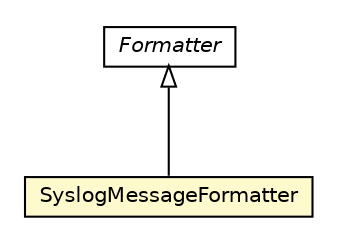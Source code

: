 #!/usr/local/bin/dot
#
# Class diagram 
# Generated by UMLGraph version R5_6-24-gf6e263 (http://www.umlgraph.org/)
#

digraph G {
	edge [fontname="Helvetica",fontsize=10,labelfontname="Helvetica",labelfontsize=10];
	node [fontname="Helvetica",fontsize=10,shape=plaintext];
	nodesep=0.25;
	ranksep=0.5;
	// com.cloudbees.syslog.integration.jul.SyslogMessageFormatter
	c8302111 [label=<<table title="com.cloudbees.syslog.integration.jul.SyslogMessageFormatter" border="0" cellborder="1" cellspacing="0" cellpadding="2" port="p" bgcolor="lemonChiffon" href="./SyslogMessageFormatter.html">
		<tr><td><table border="0" cellspacing="0" cellpadding="1">
<tr><td align="center" balign="center"> SyslogMessageFormatter </td></tr>
		</table></td></tr>
		</table>>, URL="./SyslogMessageFormatter.html", fontname="Helvetica", fontcolor="black", fontsize=10.0];
	//com.cloudbees.syslog.integration.jul.SyslogMessageFormatter extends java.util.logging.Formatter
	c8302503:p -> c8302111:p [dir=back,arrowtail=empty];
	// java.util.logging.Formatter
	c8302503 [label=<<table title="java.util.logging.Formatter" border="0" cellborder="1" cellspacing="0" cellpadding="2" port="p" href="http://java.sun.com/j2se/1.4.2/docs/api/java/util/logging/Formatter.html">
		<tr><td><table border="0" cellspacing="0" cellpadding="1">
<tr><td align="center" balign="center"><font face="Helvetica-Oblique"> Formatter </font></td></tr>
		</table></td></tr>
		</table>>, URL="http://java.sun.com/j2se/1.4.2/docs/api/java/util/logging/Formatter.html", fontname="Helvetica", fontcolor="black", fontsize=10.0];
}

